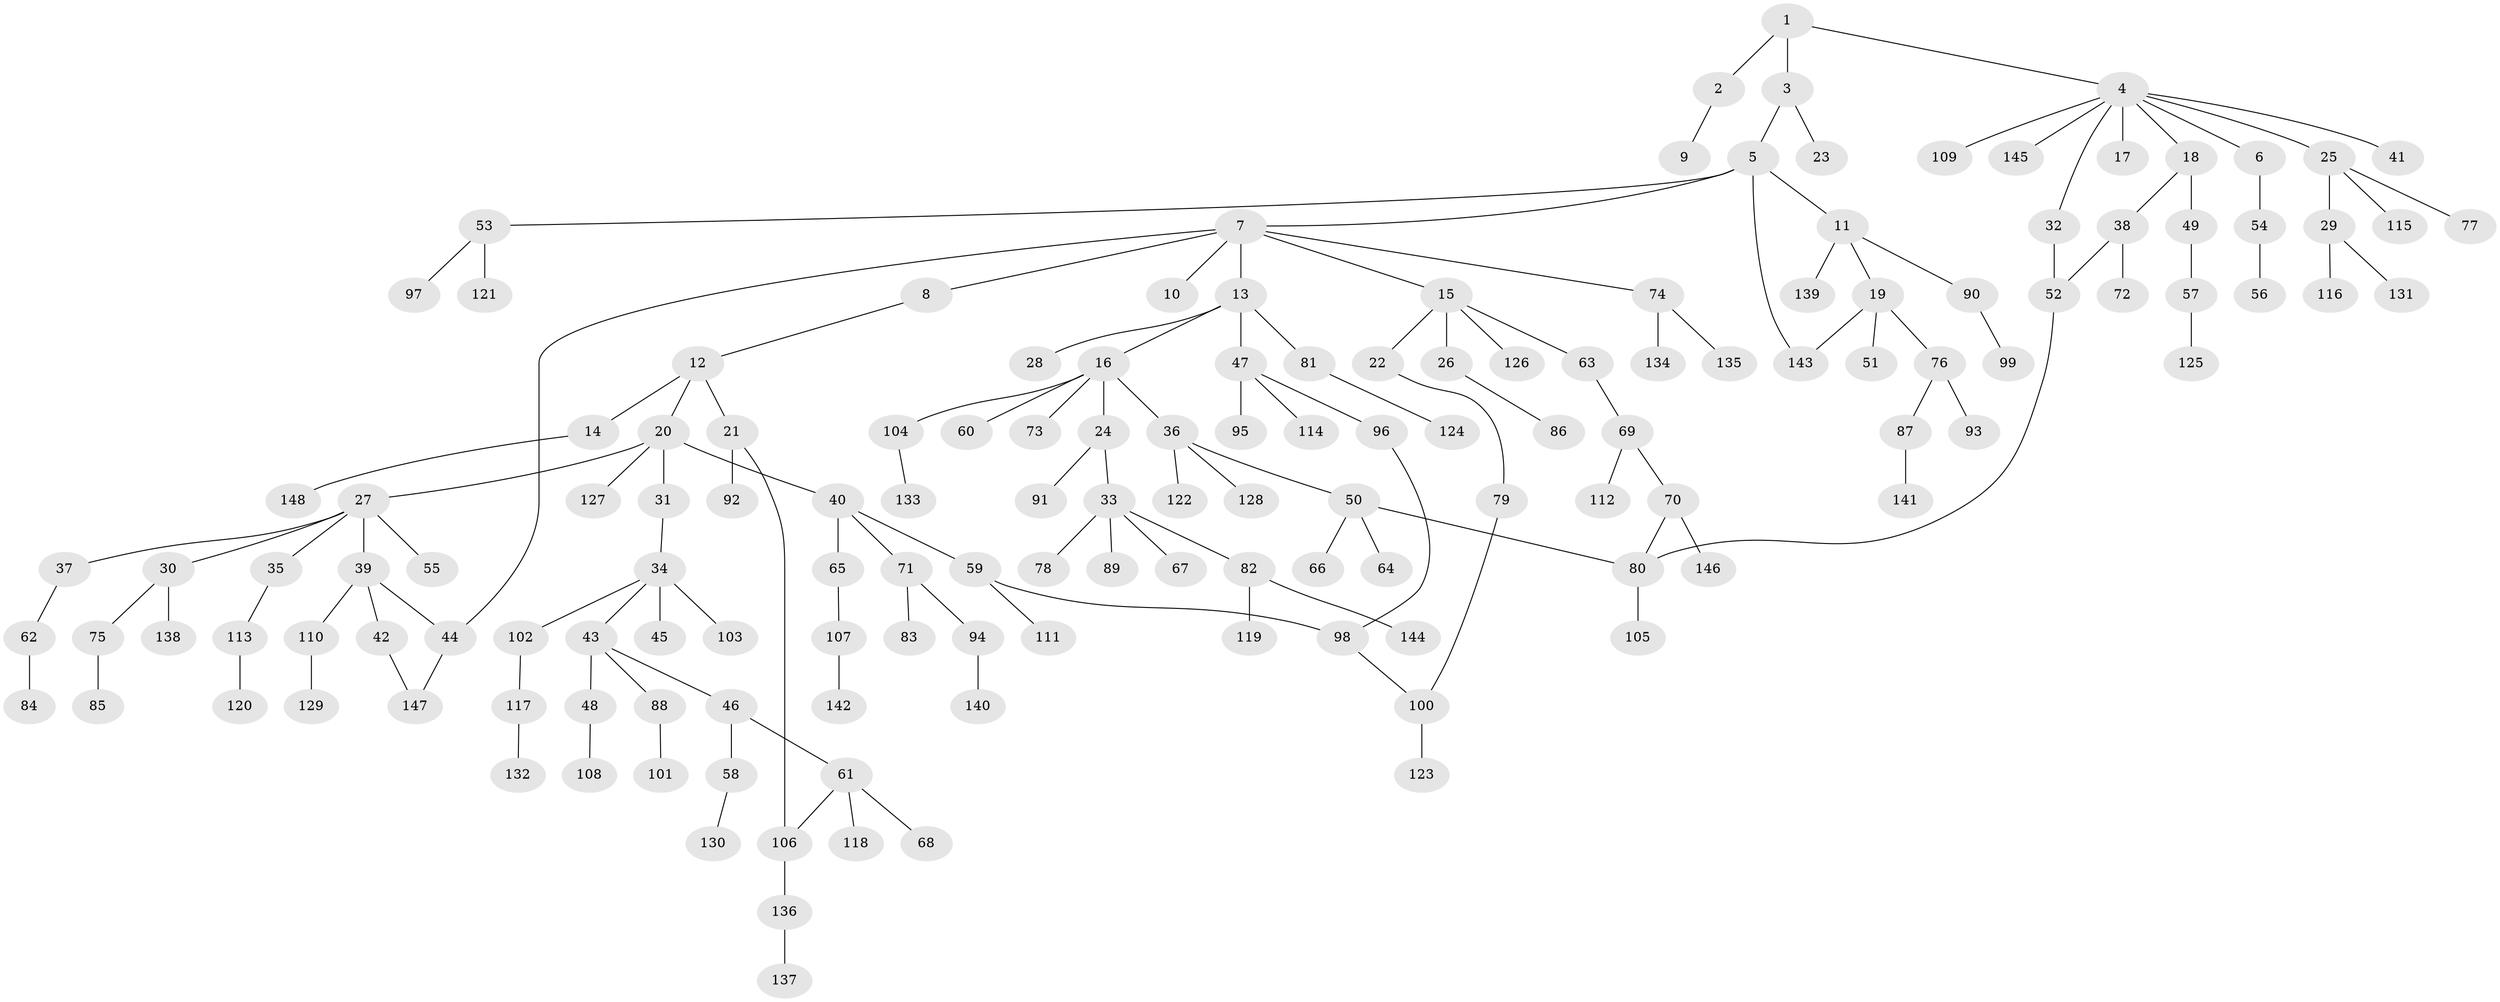 // coarse degree distribution, {1: 0.5681818181818182, 7: 0.022727272727272728, 10: 0.022727272727272728, 2: 0.25, 4: 0.07954545454545454, 5: 0.022727272727272728, 3: 0.011363636363636364, 9: 0.011363636363636364, 6: 0.011363636363636364}
// Generated by graph-tools (version 1.1) at 2025/46/03/04/25 21:46:04]
// undirected, 148 vertices, 156 edges
graph export_dot {
graph [start="1"]
  node [color=gray90,style=filled];
  1;
  2;
  3;
  4;
  5;
  6;
  7;
  8;
  9;
  10;
  11;
  12;
  13;
  14;
  15;
  16;
  17;
  18;
  19;
  20;
  21;
  22;
  23;
  24;
  25;
  26;
  27;
  28;
  29;
  30;
  31;
  32;
  33;
  34;
  35;
  36;
  37;
  38;
  39;
  40;
  41;
  42;
  43;
  44;
  45;
  46;
  47;
  48;
  49;
  50;
  51;
  52;
  53;
  54;
  55;
  56;
  57;
  58;
  59;
  60;
  61;
  62;
  63;
  64;
  65;
  66;
  67;
  68;
  69;
  70;
  71;
  72;
  73;
  74;
  75;
  76;
  77;
  78;
  79;
  80;
  81;
  82;
  83;
  84;
  85;
  86;
  87;
  88;
  89;
  90;
  91;
  92;
  93;
  94;
  95;
  96;
  97;
  98;
  99;
  100;
  101;
  102;
  103;
  104;
  105;
  106;
  107;
  108;
  109;
  110;
  111;
  112;
  113;
  114;
  115;
  116;
  117;
  118;
  119;
  120;
  121;
  122;
  123;
  124;
  125;
  126;
  127;
  128;
  129;
  130;
  131;
  132;
  133;
  134;
  135;
  136;
  137;
  138;
  139;
  140;
  141;
  142;
  143;
  144;
  145;
  146;
  147;
  148;
  1 -- 2;
  1 -- 3;
  1 -- 4;
  2 -- 9;
  3 -- 5;
  3 -- 23;
  4 -- 6;
  4 -- 17;
  4 -- 18;
  4 -- 25;
  4 -- 32;
  4 -- 41;
  4 -- 109;
  4 -- 145;
  5 -- 7;
  5 -- 11;
  5 -- 53;
  5 -- 143;
  6 -- 54;
  7 -- 8;
  7 -- 10;
  7 -- 13;
  7 -- 15;
  7 -- 74;
  7 -- 44;
  8 -- 12;
  11 -- 19;
  11 -- 90;
  11 -- 139;
  12 -- 14;
  12 -- 20;
  12 -- 21;
  13 -- 16;
  13 -- 28;
  13 -- 47;
  13 -- 81;
  14 -- 148;
  15 -- 22;
  15 -- 26;
  15 -- 63;
  15 -- 126;
  16 -- 24;
  16 -- 36;
  16 -- 60;
  16 -- 73;
  16 -- 104;
  18 -- 38;
  18 -- 49;
  19 -- 51;
  19 -- 76;
  19 -- 143;
  20 -- 27;
  20 -- 31;
  20 -- 40;
  20 -- 127;
  21 -- 92;
  21 -- 106;
  22 -- 79;
  24 -- 33;
  24 -- 91;
  25 -- 29;
  25 -- 77;
  25 -- 115;
  26 -- 86;
  27 -- 30;
  27 -- 35;
  27 -- 37;
  27 -- 39;
  27 -- 55;
  29 -- 116;
  29 -- 131;
  30 -- 75;
  30 -- 138;
  31 -- 34;
  32 -- 52;
  33 -- 67;
  33 -- 78;
  33 -- 82;
  33 -- 89;
  34 -- 43;
  34 -- 45;
  34 -- 102;
  34 -- 103;
  35 -- 113;
  36 -- 50;
  36 -- 122;
  36 -- 128;
  37 -- 62;
  38 -- 52;
  38 -- 72;
  39 -- 42;
  39 -- 44;
  39 -- 110;
  40 -- 59;
  40 -- 65;
  40 -- 71;
  42 -- 147;
  43 -- 46;
  43 -- 48;
  43 -- 88;
  44 -- 147;
  46 -- 58;
  46 -- 61;
  47 -- 95;
  47 -- 96;
  47 -- 114;
  48 -- 108;
  49 -- 57;
  50 -- 64;
  50 -- 66;
  50 -- 80;
  52 -- 80;
  53 -- 97;
  53 -- 121;
  54 -- 56;
  57 -- 125;
  58 -- 130;
  59 -- 111;
  59 -- 98;
  61 -- 68;
  61 -- 118;
  61 -- 106;
  62 -- 84;
  63 -- 69;
  65 -- 107;
  69 -- 70;
  69 -- 112;
  70 -- 80;
  70 -- 146;
  71 -- 83;
  71 -- 94;
  74 -- 134;
  74 -- 135;
  75 -- 85;
  76 -- 87;
  76 -- 93;
  79 -- 100;
  80 -- 105;
  81 -- 124;
  82 -- 119;
  82 -- 144;
  87 -- 141;
  88 -- 101;
  90 -- 99;
  94 -- 140;
  96 -- 98;
  98 -- 100;
  100 -- 123;
  102 -- 117;
  104 -- 133;
  106 -- 136;
  107 -- 142;
  110 -- 129;
  113 -- 120;
  117 -- 132;
  136 -- 137;
}

